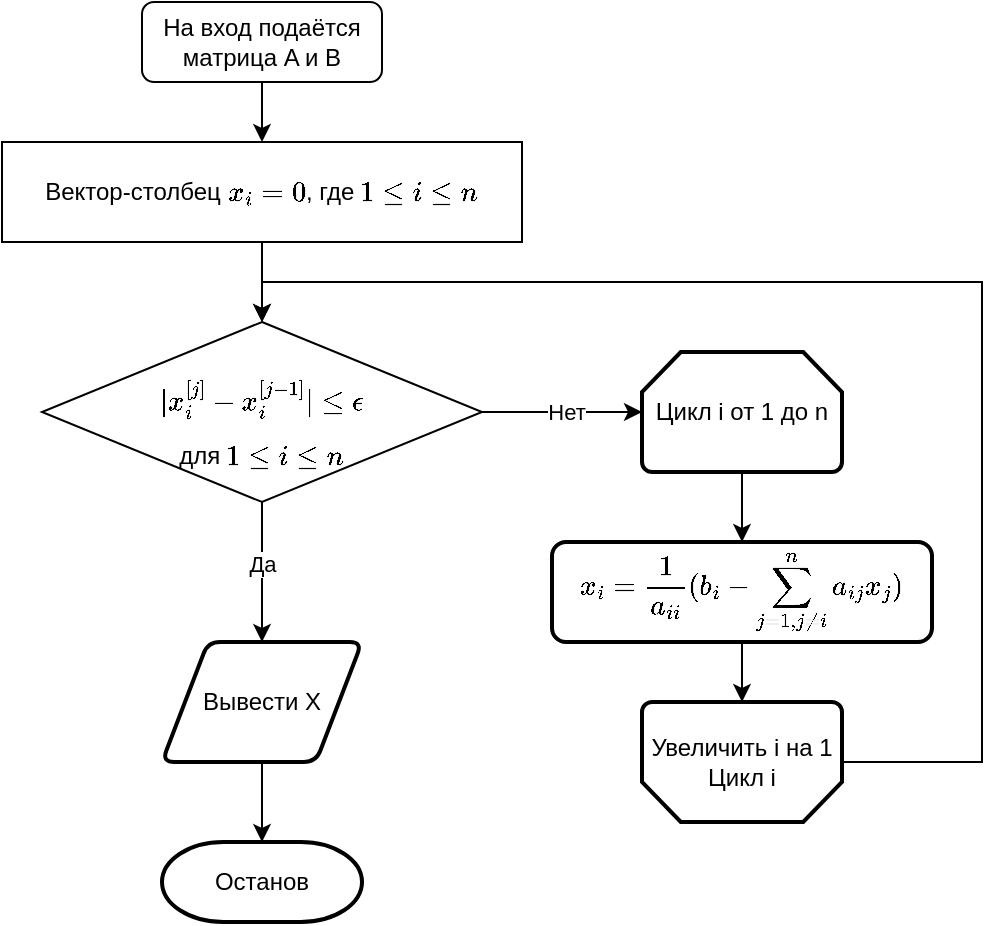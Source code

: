 <mxfile version="20.8.23" type="device"><diagram id="C5RBs43oDa-KdzZeNtuy" name="Page-1"><mxGraphModel dx="574" dy="306" grid="1" gridSize="10" guides="1" tooltips="1" connect="1" arrows="1" fold="1" page="1" pageScale="1" pageWidth="827" pageHeight="1169" math="1" shadow="0"><root><mxCell id="WIyWlLk6GJQsqaUBKTNV-0"/><mxCell id="WIyWlLk6GJQsqaUBKTNV-1" parent="WIyWlLk6GJQsqaUBKTNV-0"/><mxCell id="Md7yixXg42Q-6KazVLnj-3" style="edgeStyle=orthogonalEdgeStyle;rounded=0;orthogonalLoop=1;jettySize=auto;html=1;" edge="1" parent="WIyWlLk6GJQsqaUBKTNV-1" source="WIyWlLk6GJQsqaUBKTNV-3" target="Md7yixXg42Q-6KazVLnj-2"><mxGeometry relative="1" as="geometry"/></mxCell><mxCell id="WIyWlLk6GJQsqaUBKTNV-3" value="На вход подаётся матрица A и B" style="rounded=1;whiteSpace=wrap;html=1;fontSize=12;glass=0;strokeWidth=1;shadow=0;" parent="WIyWlLk6GJQsqaUBKTNV-1" vertex="1"><mxGeometry x="150" y="30" width="120" height="40" as="geometry"/></mxCell><mxCell id="Md7yixXg42Q-6KazVLnj-5" style="edgeStyle=orthogonalEdgeStyle;rounded=0;orthogonalLoop=1;jettySize=auto;html=1;" edge="1" parent="WIyWlLk6GJQsqaUBKTNV-1" source="Md7yixXg42Q-6KazVLnj-2" target="Md7yixXg42Q-6KazVLnj-4"><mxGeometry relative="1" as="geometry"/></mxCell><mxCell id="Md7yixXg42Q-6KazVLnj-2" value="Вектор-столбец \(x_i = 0\), где \(1 \le i \le n&lt;br&gt;\)" style="rounded=0;whiteSpace=wrap;html=1;" vertex="1" parent="WIyWlLk6GJQsqaUBKTNV-1"><mxGeometry x="80" y="100" width="260" height="50" as="geometry"/></mxCell><mxCell id="Md7yixXg42Q-6KazVLnj-8" style="edgeStyle=orthogonalEdgeStyle;rounded=0;orthogonalLoop=1;jettySize=auto;html=1;entryX=0;entryY=0.5;entryDx=0;entryDy=0;entryPerimeter=0;" edge="1" parent="WIyWlLk6GJQsqaUBKTNV-1" source="Md7yixXg42Q-6KazVLnj-4" target="Md7yixXg42Q-6KazVLnj-7"><mxGeometry relative="1" as="geometry"/></mxCell><mxCell id="Md7yixXg42Q-6KazVLnj-9" value="Нет" style="edgeLabel;html=1;align=center;verticalAlign=middle;resizable=0;points=[];" vertex="1" connectable="0" parent="Md7yixXg42Q-6KazVLnj-8"><mxGeometry x="-0.262" relative="1" as="geometry"><mxPoint x="12" as="offset"/></mxGeometry></mxCell><mxCell id="Md7yixXg42Q-6KazVLnj-16" style="edgeStyle=orthogonalEdgeStyle;rounded=0;orthogonalLoop=1;jettySize=auto;html=1;" edge="1" parent="WIyWlLk6GJQsqaUBKTNV-1" source="Md7yixXg42Q-6KazVLnj-4" target="Md7yixXg42Q-6KazVLnj-15"><mxGeometry relative="1" as="geometry"/></mxCell><mxCell id="Md7yixXg42Q-6KazVLnj-19" value="Да" style="edgeLabel;html=1;align=center;verticalAlign=middle;resizable=0;points=[];" vertex="1" connectable="0" parent="Md7yixXg42Q-6KazVLnj-16"><mxGeometry x="0.211" y="-1" relative="1" as="geometry"><mxPoint x="1" y="-12" as="offset"/></mxGeometry></mxCell><mxCell id="Md7yixXg42Q-6KazVLnj-4" value="$$|x_i^{[j]} - x_i^{[j-1]}| \le \epsilon$$для \(1 \le i \le n\)" style="rhombus;whiteSpace=wrap;html=1;" vertex="1" parent="WIyWlLk6GJQsqaUBKTNV-1"><mxGeometry x="100" y="190" width="220" height="90" as="geometry"/></mxCell><mxCell id="Md7yixXg42Q-6KazVLnj-12" style="edgeStyle=orthogonalEdgeStyle;rounded=0;orthogonalLoop=1;jettySize=auto;html=1;entryX=0.5;entryY=0;entryDx=0;entryDy=0;" edge="1" parent="WIyWlLk6GJQsqaUBKTNV-1" source="Md7yixXg42Q-6KazVLnj-7" target="Md7yixXg42Q-6KazVLnj-11"><mxGeometry relative="1" as="geometry"/></mxCell><mxCell id="Md7yixXg42Q-6KazVLnj-7" value="Цикл i от 1 до n" style="strokeWidth=2;html=1;shape=mxgraph.flowchart.loop_limit;whiteSpace=wrap;" vertex="1" parent="WIyWlLk6GJQsqaUBKTNV-1"><mxGeometry x="400" y="205" width="100" height="60" as="geometry"/></mxCell><mxCell id="Md7yixXg42Q-6KazVLnj-14" style="edgeStyle=orthogonalEdgeStyle;rounded=0;orthogonalLoop=1;jettySize=auto;html=1;entryX=0.5;entryY=0;entryDx=0;entryDy=0;" edge="1" parent="WIyWlLk6GJQsqaUBKTNV-1" source="Md7yixXg42Q-6KazVLnj-10" target="Md7yixXg42Q-6KazVLnj-4"><mxGeometry relative="1" as="geometry"><mxPoint x="580.69" y="170" as="targetPoint"/><Array as="points"><mxPoint x="570" y="410"/><mxPoint x="570" y="170"/><mxPoint x="210" y="170"/></Array></mxGeometry></mxCell><mxCell id="Md7yixXg42Q-6KazVLnj-10" value="Увеличить i на 1&lt;br&gt;Цикл i" style="strokeWidth=2;html=1;shape=mxgraph.flowchart.loop_limit;whiteSpace=wrap;rotation=0;portConstraintRotation=0;rotatable=1;treeFolding=0;direction=west;" vertex="1" parent="WIyWlLk6GJQsqaUBKTNV-1"><mxGeometry x="400" y="380" width="100" height="60" as="geometry"/></mxCell><mxCell id="Md7yixXg42Q-6KazVLnj-13" style="edgeStyle=orthogonalEdgeStyle;rounded=0;orthogonalLoop=1;jettySize=auto;html=1;" edge="1" parent="WIyWlLk6GJQsqaUBKTNV-1" source="Md7yixXg42Q-6KazVLnj-11" target="Md7yixXg42Q-6KazVLnj-10"><mxGeometry relative="1" as="geometry"/></mxCell><mxCell id="Md7yixXg42Q-6KazVLnj-11" value="$$x_i = \frac{1}{a_{ii}} (b_i - \sum_{j=1, j \ne i}^{n}{a_{ij}x_j})$$" style="rounded=1;whiteSpace=wrap;html=1;absoluteArcSize=1;arcSize=14;strokeWidth=2;" vertex="1" parent="WIyWlLk6GJQsqaUBKTNV-1"><mxGeometry x="355" y="300" width="190" height="50" as="geometry"/></mxCell><mxCell id="Md7yixXg42Q-6KazVLnj-18" style="edgeStyle=orthogonalEdgeStyle;rounded=0;orthogonalLoop=1;jettySize=auto;html=1;" edge="1" parent="WIyWlLk6GJQsqaUBKTNV-1" source="Md7yixXg42Q-6KazVLnj-15" target="Md7yixXg42Q-6KazVLnj-17"><mxGeometry relative="1" as="geometry"/></mxCell><mxCell id="Md7yixXg42Q-6KazVLnj-15" value="Вывести X" style="shape=parallelogram;html=1;strokeWidth=2;perimeter=parallelogramPerimeter;whiteSpace=wrap;rounded=1;arcSize=12;size=0.23;" vertex="1" parent="WIyWlLk6GJQsqaUBKTNV-1"><mxGeometry x="160" y="350" width="100" height="60" as="geometry"/></mxCell><mxCell id="Md7yixXg42Q-6KazVLnj-17" value="Останов" style="strokeWidth=2;html=1;shape=mxgraph.flowchart.terminator;whiteSpace=wrap;" vertex="1" parent="WIyWlLk6GJQsqaUBKTNV-1"><mxGeometry x="160" y="450" width="100" height="40" as="geometry"/></mxCell></root></mxGraphModel></diagram></mxfile>